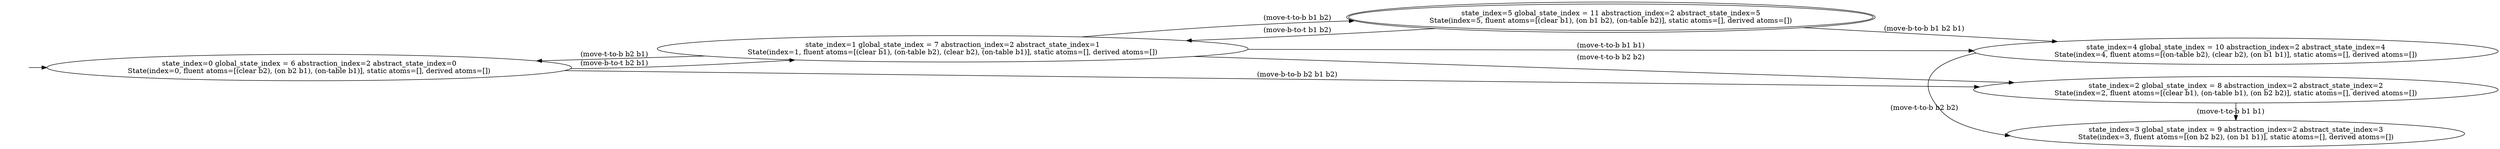 digraph {
rankdir="LR"
s0[label="state_index=0 global_state_index = 6 abstraction_index=2 abstract_state_index=0
State(index=0, fluent atoms=[(clear b2), (on b2 b1), (on-table b1)], static atoms=[], derived atoms=[])
"]
s1[label="state_index=1 global_state_index = 7 abstraction_index=2 abstract_state_index=1
State(index=1, fluent atoms=[(clear b1), (on-table b2), (clear b2), (on-table b1)], static atoms=[], derived atoms=[])
"]
s2[label="state_index=2 global_state_index = 8 abstraction_index=2 abstract_state_index=2
State(index=2, fluent atoms=[(clear b1), (on-table b1), (on b2 b2)], static atoms=[], derived atoms=[])
"]
s3[label="state_index=3 global_state_index = 9 abstraction_index=2 abstract_state_index=3
State(index=3, fluent atoms=[(on b2 b2), (on b1 b1)], static atoms=[], derived atoms=[])
"]
s4[label="state_index=4 global_state_index = 10 abstraction_index=2 abstract_state_index=4
State(index=4, fluent atoms=[(on-table b2), (clear b2), (on b1 b1)], static atoms=[], derived atoms=[])
"]
s5[peripheries=2,label="state_index=5 global_state_index = 11 abstraction_index=2 abstract_state_index=5
State(index=5, fluent atoms=[(clear b1), (on b1 b2), (on-table b2)], static atoms=[], derived atoms=[])
"]
Dangling [ label = "", style = invis ]
{ rank = same; Dangling }
Dangling -> s0
{ rank = same; s2,s3,s4}
{ rank = same; s0}
{ rank = same; s1}
{ rank = same; s5}
s0->s1 [label="(move-b-to-t b2 b1)
"]
s0->s2 [label="(move-b-to-b b2 b1 b2)
"]
s1->s0 [label="(move-t-to-b b2 b1)
"]
s1->s2 [label="(move-t-to-b b2 b2)
"]
s1->s4 [label="(move-t-to-b b1 b1)
"]
s1->s5 [label="(move-t-to-b b1 b2)
"]
s2->s3 [label="(move-t-to-b b1 b1)
"]
s4->s3 [label="(move-t-to-b b2 b2)
"]
s5->s1 [label="(move-b-to-t b1 b2)
"]
s5->s4 [label="(move-b-to-b b1 b2 b1)
"]
}
